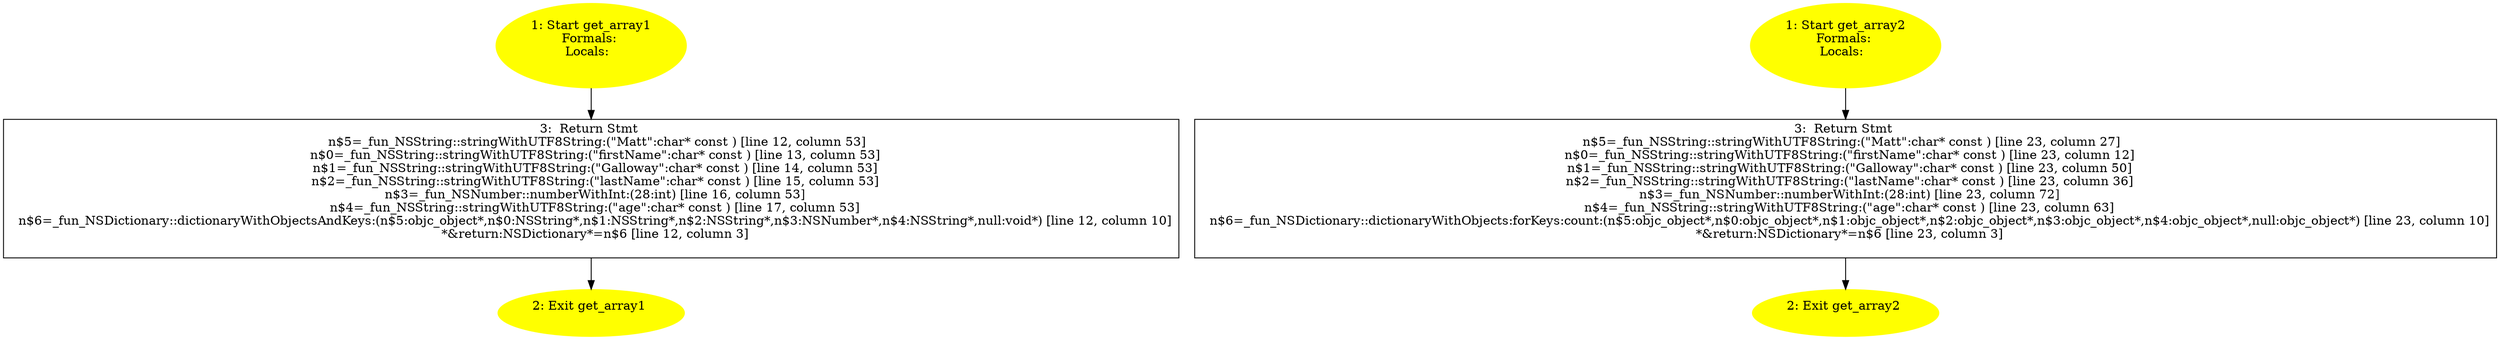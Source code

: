 /* @generated */
digraph cfg {
"get_array1.5988b7ad8acf5c81cef9a72d072073c1_1" [label="1: Start get_array1\nFormals: \nLocals:  \n  " color=yellow style=filled]
	

	 "get_array1.5988b7ad8acf5c81cef9a72d072073c1_1" -> "get_array1.5988b7ad8acf5c81cef9a72d072073c1_3" ;
"get_array1.5988b7ad8acf5c81cef9a72d072073c1_2" [label="2: Exit get_array1 \n  " color=yellow style=filled]
	

"get_array1.5988b7ad8acf5c81cef9a72d072073c1_3" [label="3:  Return Stmt \n   n$5=_fun_NSString::stringWithUTF8String:(\"Matt\":char* const ) [line 12, column 53]\n  n$0=_fun_NSString::stringWithUTF8String:(\"firstName\":char* const ) [line 13, column 53]\n  n$1=_fun_NSString::stringWithUTF8String:(\"Galloway\":char* const ) [line 14, column 53]\n  n$2=_fun_NSString::stringWithUTF8String:(\"lastName\":char* const ) [line 15, column 53]\n  n$3=_fun_NSNumber::numberWithInt:(28:int) [line 16, column 53]\n  n$4=_fun_NSString::stringWithUTF8String:(\"age\":char* const ) [line 17, column 53]\n  n$6=_fun_NSDictionary::dictionaryWithObjectsAndKeys:(n$5:objc_object*,n$0:NSString*,n$1:NSString*,n$2:NSString*,n$3:NSNumber*,n$4:NSString*,null:void*) [line 12, column 10]\n  *&return:NSDictionary*=n$6 [line 12, column 3]\n " shape="box"]
	

	 "get_array1.5988b7ad8acf5c81cef9a72d072073c1_3" -> "get_array1.5988b7ad8acf5c81cef9a72d072073c1_2" ;
"get_array2.84aa3c70cb20e7edbe4f0b8d0bd6aa3d_1" [label="1: Start get_array2\nFormals: \nLocals:  \n  " color=yellow style=filled]
	

	 "get_array2.84aa3c70cb20e7edbe4f0b8d0bd6aa3d_1" -> "get_array2.84aa3c70cb20e7edbe4f0b8d0bd6aa3d_3" ;
"get_array2.84aa3c70cb20e7edbe4f0b8d0bd6aa3d_2" [label="2: Exit get_array2 \n  " color=yellow style=filled]
	

"get_array2.84aa3c70cb20e7edbe4f0b8d0bd6aa3d_3" [label="3:  Return Stmt \n   n$5=_fun_NSString::stringWithUTF8String:(\"Matt\":char* const ) [line 23, column 27]\n  n$0=_fun_NSString::stringWithUTF8String:(\"firstName\":char* const ) [line 23, column 12]\n  n$1=_fun_NSString::stringWithUTF8String:(\"Galloway\":char* const ) [line 23, column 50]\n  n$2=_fun_NSString::stringWithUTF8String:(\"lastName\":char* const ) [line 23, column 36]\n  n$3=_fun_NSNumber::numberWithInt:(28:int) [line 23, column 72]\n  n$4=_fun_NSString::stringWithUTF8String:(\"age\":char* const ) [line 23, column 63]\n  n$6=_fun_NSDictionary::dictionaryWithObjects:forKeys:count:(n$5:objc_object*,n$0:objc_object*,n$1:objc_object*,n$2:objc_object*,n$3:objc_object*,n$4:objc_object*,null:objc_object*) [line 23, column 10]\n  *&return:NSDictionary*=n$6 [line 23, column 3]\n " shape="box"]
	

	 "get_array2.84aa3c70cb20e7edbe4f0b8d0bd6aa3d_3" -> "get_array2.84aa3c70cb20e7edbe4f0b8d0bd6aa3d_2" ;
}
